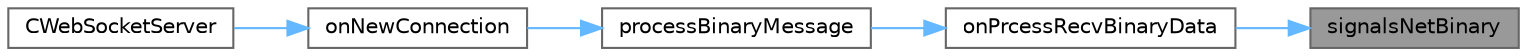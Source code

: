 digraph "signalsNetBinary"
{
 // LATEX_PDF_SIZE
  bgcolor="transparent";
  edge [fontname=Helvetica,fontsize=10,labelfontname=Helvetica,labelfontsize=10];
  node [fontname=Helvetica,fontsize=10,shape=box,height=0.2,width=0.4];
  rankdir="RL";
  Node1 [id="Node000001",label="signalsNetBinary",height=0.2,width=0.4,color="gray40", fillcolor="grey60", style="filled", fontcolor="black",tooltip="处理网络二进制消息"];
  Node1 -> Node2 [id="edge1_Node000001_Node000002",dir="back",color="steelblue1",style="solid",tooltip=" "];
  Node2 [id="Node000002",label="onPrcessRecvBinaryData",height=0.2,width=0.4,color="grey40", fillcolor="white", style="filled",URL="$class_c_web_socket_server.html#a816c87b64b3034b519b4d9b5d981e49e",tooltip="处理二进制数据接收"];
  Node2 -> Node3 [id="edge2_Node000002_Node000003",dir="back",color="steelblue1",style="solid",tooltip=" "];
  Node3 [id="Node000003",label="processBinaryMessage",height=0.2,width=0.4,color="grey40", fillcolor="white", style="filled",URL="$class_c_web_socket_server.html#a140441ea1bea9fc0e02b717da2ec0b09",tooltip="新的二进制数据消息到达"];
  Node3 -> Node4 [id="edge3_Node000003_Node000004",dir="back",color="steelblue1",style="solid",tooltip=" "];
  Node4 [id="Node000004",label="onNewConnection",height=0.2,width=0.4,color="grey40", fillcolor="white", style="filled",URL="$class_c_web_socket_server.html#ac483b966f5e7e55da415fb1ec8a7fdfa",tooltip="一个新的连接到达"];
  Node4 -> Node5 [id="edge4_Node000004_Node000005",dir="back",color="steelblue1",style="solid",tooltip=" "];
  Node5 [id="Node000005",label="CWebSocketServer",height=0.2,width=0.4,color="grey40", fillcolor="white", style="filled",URL="$class_c_web_socket_server.html#a1b8dbffb4778552f357463225f12a918",tooltip=" "];
}
